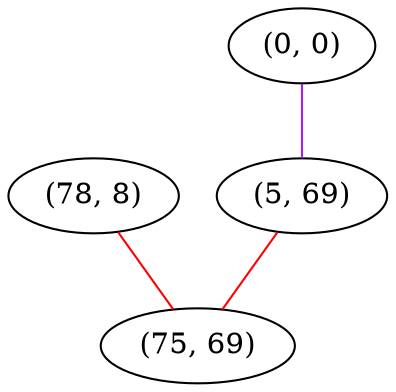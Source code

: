 graph "" {
"(78, 8)";
"(0, 0)";
"(5, 69)";
"(75, 69)";
"(78, 8)" -- "(75, 69)"  [color=red, key=0, weight=1];
"(0, 0)" -- "(5, 69)"  [color=purple, key=0, weight=4];
"(5, 69)" -- "(75, 69)"  [color=red, key=0, weight=1];
}
